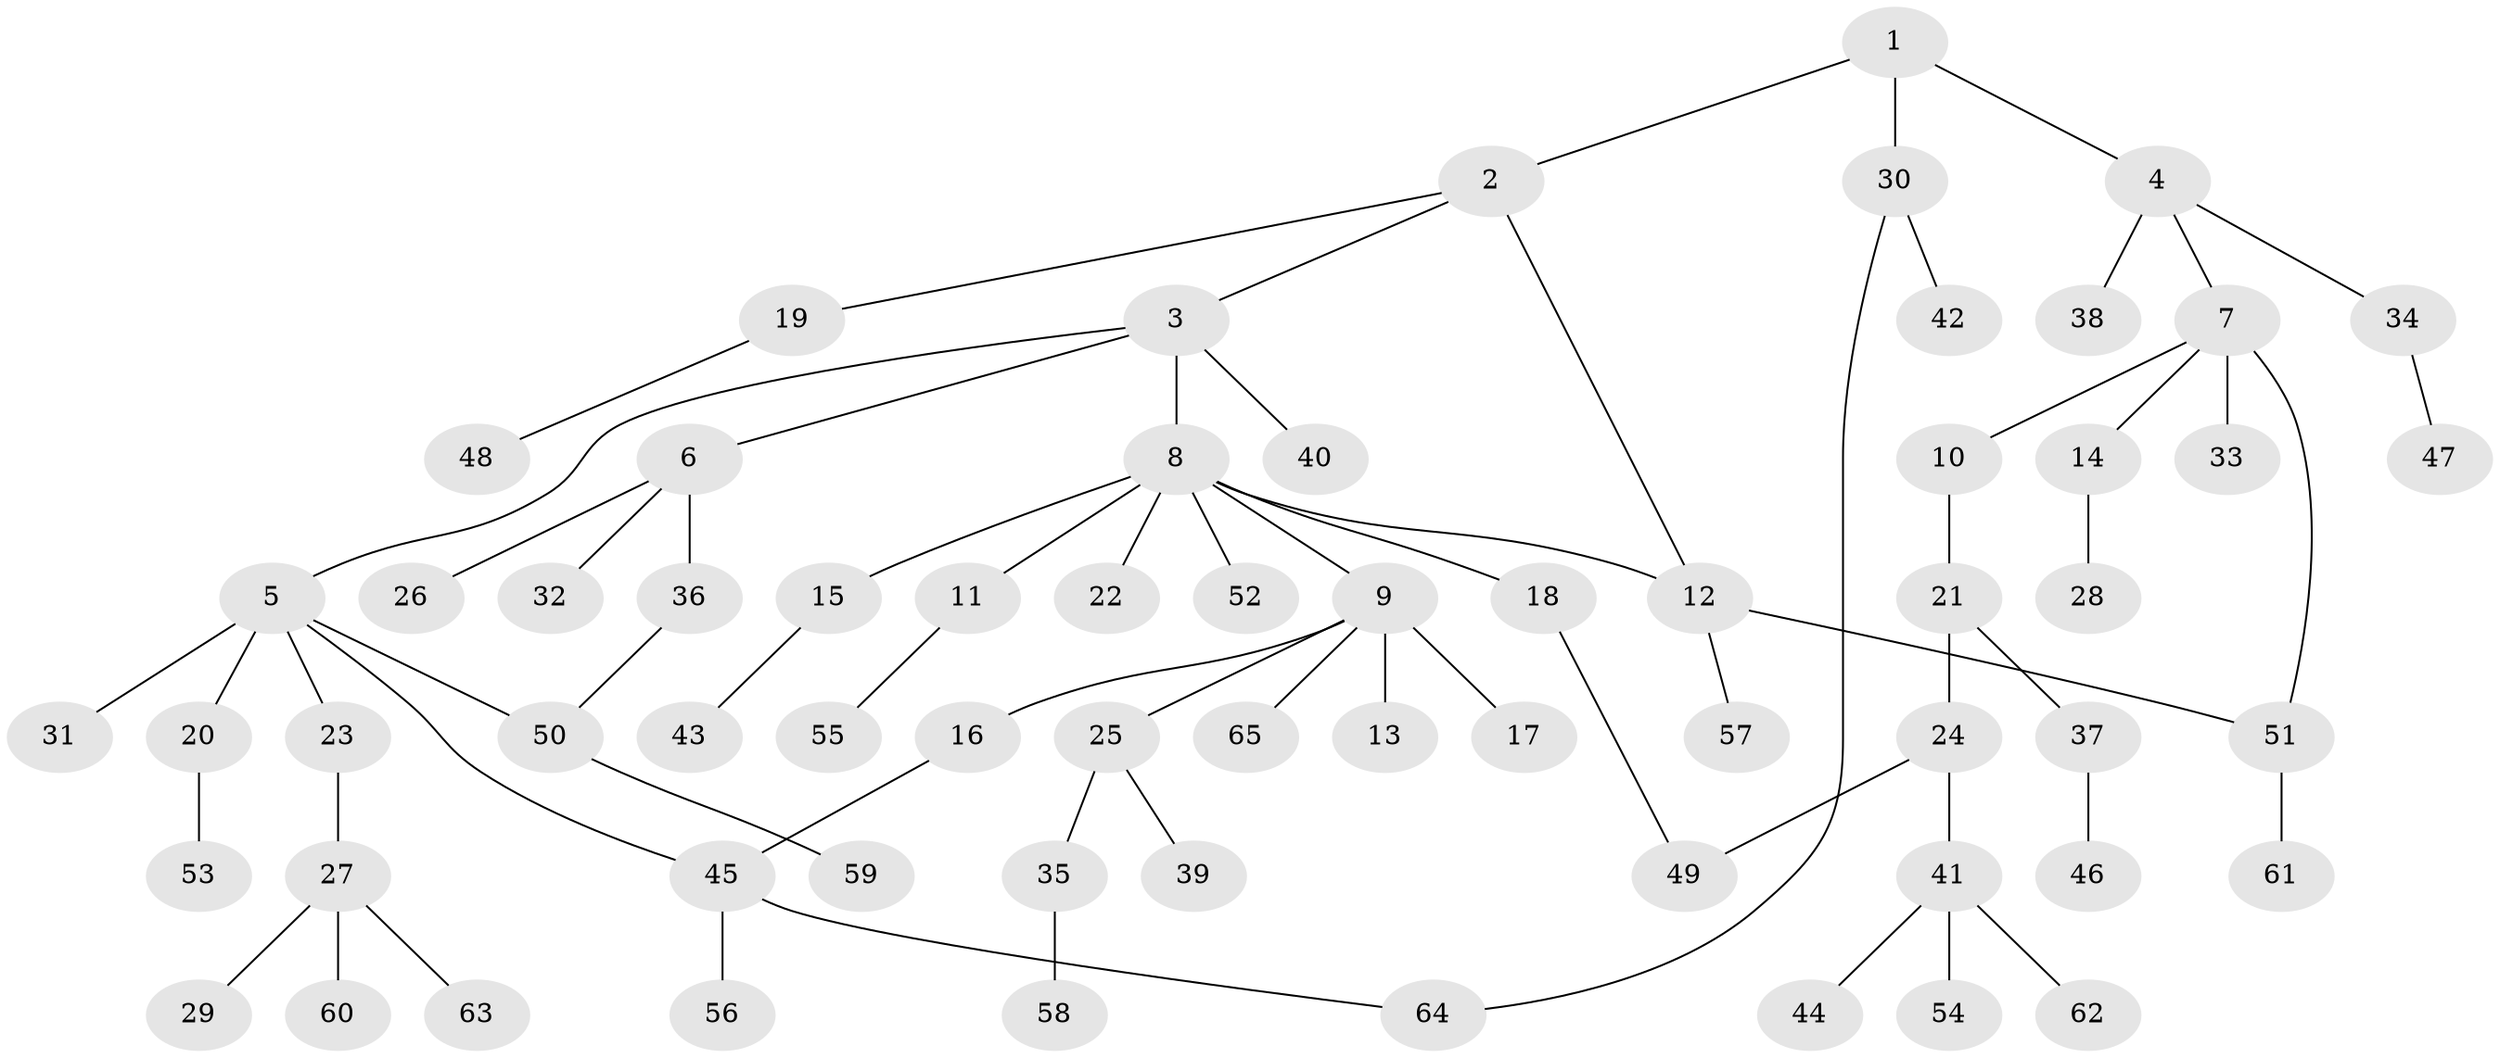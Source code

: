 // coarse degree distribution, {3: 0.14634146341463414, 5: 0.07317073170731707, 10: 0.024390243902439025, 4: 0.07317073170731707, 2: 0.17073170731707318, 1: 0.5121951219512195}
// Generated by graph-tools (version 1.1) at 2025/51/02/27/25 19:51:37]
// undirected, 65 vertices, 70 edges
graph export_dot {
graph [start="1"]
  node [color=gray90,style=filled];
  1;
  2;
  3;
  4;
  5;
  6;
  7;
  8;
  9;
  10;
  11;
  12;
  13;
  14;
  15;
  16;
  17;
  18;
  19;
  20;
  21;
  22;
  23;
  24;
  25;
  26;
  27;
  28;
  29;
  30;
  31;
  32;
  33;
  34;
  35;
  36;
  37;
  38;
  39;
  40;
  41;
  42;
  43;
  44;
  45;
  46;
  47;
  48;
  49;
  50;
  51;
  52;
  53;
  54;
  55;
  56;
  57;
  58;
  59;
  60;
  61;
  62;
  63;
  64;
  65;
  1 -- 2;
  1 -- 4;
  1 -- 30;
  2 -- 3;
  2 -- 12;
  2 -- 19;
  3 -- 5;
  3 -- 6;
  3 -- 8;
  3 -- 40;
  4 -- 7;
  4 -- 34;
  4 -- 38;
  5 -- 20;
  5 -- 23;
  5 -- 31;
  5 -- 45;
  5 -- 50;
  6 -- 26;
  6 -- 32;
  6 -- 36;
  7 -- 10;
  7 -- 14;
  7 -- 33;
  7 -- 51;
  8 -- 9;
  8 -- 11;
  8 -- 15;
  8 -- 18;
  8 -- 22;
  8 -- 52;
  8 -- 12;
  9 -- 13;
  9 -- 16;
  9 -- 17;
  9 -- 25;
  9 -- 65;
  10 -- 21;
  11 -- 55;
  12 -- 51;
  12 -- 57;
  14 -- 28;
  15 -- 43;
  16 -- 45;
  18 -- 49;
  19 -- 48;
  20 -- 53;
  21 -- 24;
  21 -- 37;
  23 -- 27;
  24 -- 41;
  24 -- 49;
  25 -- 35;
  25 -- 39;
  27 -- 29;
  27 -- 60;
  27 -- 63;
  30 -- 42;
  30 -- 64;
  34 -- 47;
  35 -- 58;
  36 -- 50;
  37 -- 46;
  41 -- 44;
  41 -- 54;
  41 -- 62;
  45 -- 56;
  45 -- 64;
  50 -- 59;
  51 -- 61;
}
